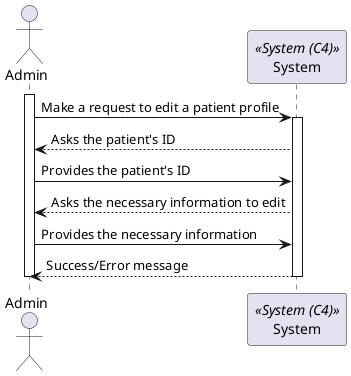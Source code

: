 ```plantuml
@startuml Process_View
actor Admin 
participant System <<System (C4)>>

activate Admin

Admin -> System: Make a request to edit a patient profile
activate System
System --> Admin : Asks the patient's ID
Admin -> System: Provides the patient's ID
System --> Admin : Asks the necessary information to edit
Admin -> System: Provides the necessary information
System --> Admin : Success/Error message
deactivate System
deactivate Admin

@enduml
```